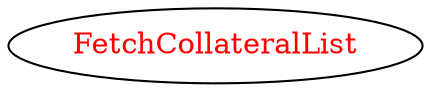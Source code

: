 digraph dependencyGraph {
 concentrate=true;
 ranksep="2.0";
 rankdir="LR"; 
 splines="ortho";
"FetchCollateralList" [fontcolor="red"];
}